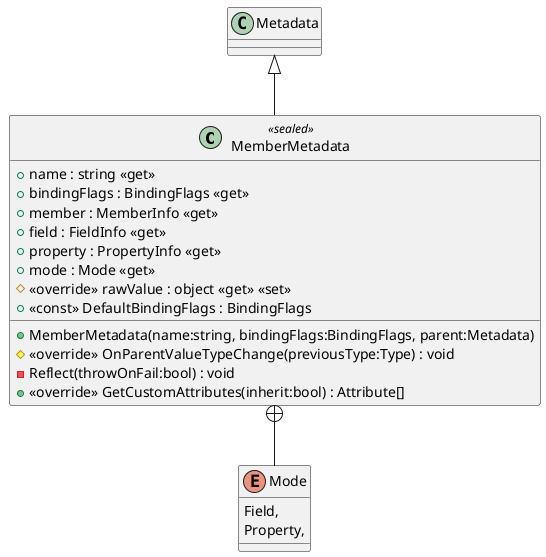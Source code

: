 @startuml
class MemberMetadata <<sealed>> {
    + MemberMetadata(name:string, bindingFlags:BindingFlags, parent:Metadata)
    + name : string <<get>>
    + bindingFlags : BindingFlags <<get>>
    + member : MemberInfo <<get>>
    + field : FieldInfo <<get>>
    + property : PropertyInfo <<get>>
    + mode : Mode <<get>>
    # <<override>> rawValue : object <<get>> <<set>>
    # <<override>> OnParentValueTypeChange(previousType:Type) : void
    - Reflect(throwOnFail:bool) : void
    + <<override>> GetCustomAttributes(inherit:bool) : Attribute[]
    + <<const>> DefaultBindingFlags : BindingFlags
}
enum Mode {
    Field,
    Property,
}
Metadata <|-- MemberMetadata
MemberMetadata +-- Mode
@enduml
